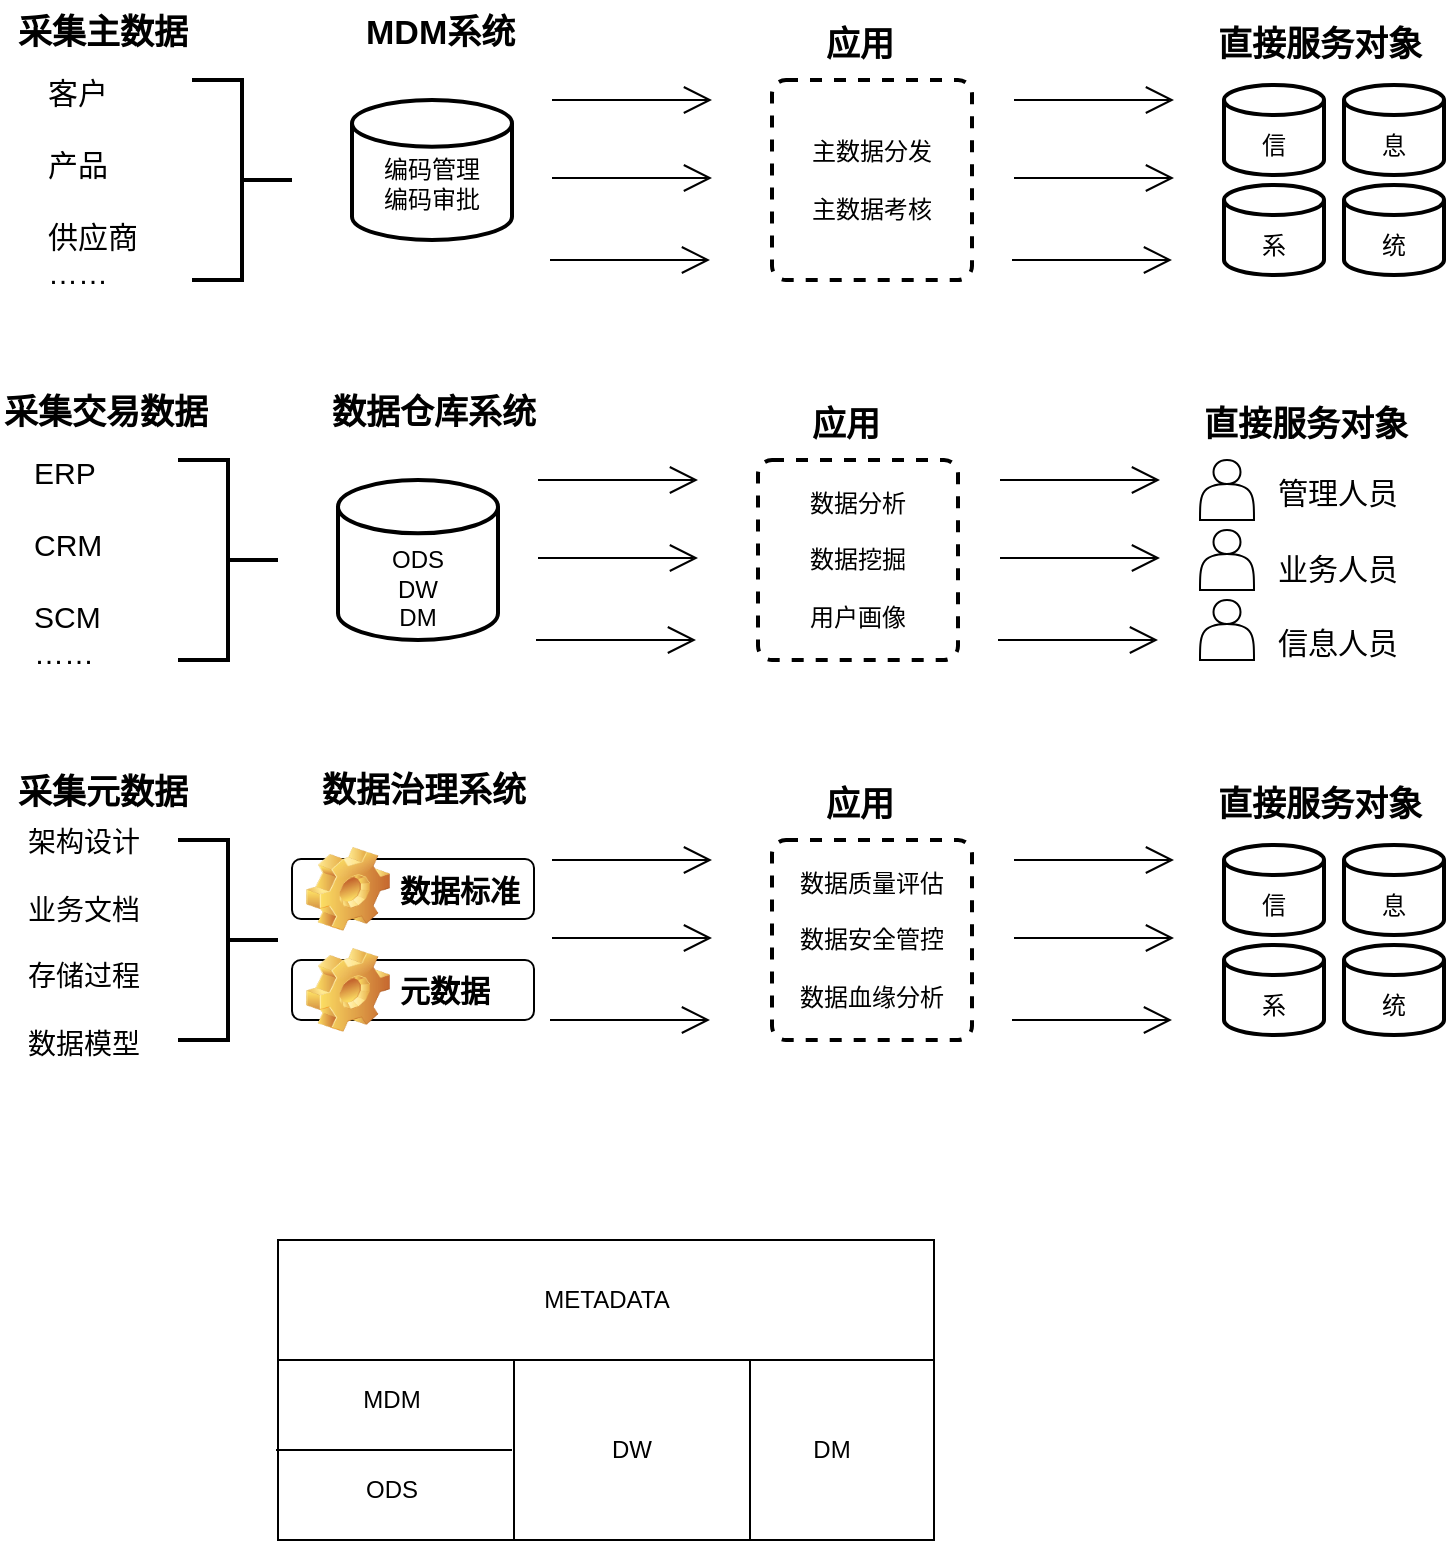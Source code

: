 <mxfile version="10.3.8" type="github"><diagram id="YJT4eeBXhLIPx0sxs8jN" name="ç¬¬ 1 é¡µ"><mxGraphModel dx="1394" dy="796" grid="1" gridSize="10" guides="1" tooltips="1" connect="1" arrows="1" fold="1" page="1" pageScale="1" pageWidth="827" pageHeight="1169" math="0" shadow="0"><root><mxCell id="0"/><mxCell id="1" parent="0"/><mxCell id="mBhCgGtgcX61VsBk0CKP-1" value="" style="strokeWidth=2;html=1;shape=mxgraph.flowchart.annotation_2;align=left;rotation=180;" parent="1" vertex="1"><mxGeometry x="149" y="110" width="50" height="100" as="geometry"/></mxCell><mxCell id="mBhCgGtgcX61VsBk0CKP-2" value="&lt;b&gt;&lt;font style=&quot;font-size: 17px&quot;&gt;采集主数据&lt;/font&gt;&lt;/b&gt;" style="text;html=1;resizable=0;points=[];autosize=1;align=left;verticalAlign=top;spacingTop=-4;" parent="1" vertex="1"><mxGeometry x="60" y="74" width="100" height="20" as="geometry"/></mxCell><mxCell id="mBhCgGtgcX61VsBk0CKP-3" value="&lt;font style=&quot;font-size: 15px&quot;&gt;客户&lt;br&gt;&lt;br&gt;产品&lt;br&gt;&lt;br&gt;供应商&lt;br&gt;……&lt;br&gt;&lt;/font&gt;&lt;br&gt;" style="text;html=1;resizable=0;points=[];autosize=1;align=left;verticalAlign=top;spacingTop=-4;" parent="1" vertex="1"><mxGeometry x="75" y="105" width="60" height="110" as="geometry"/></mxCell><mxCell id="mBhCgGtgcX61VsBk0CKP-4" value="&lt;br&gt;编码管理&lt;br&gt;编码审批&lt;br&gt;" style="strokeWidth=2;html=1;shape=mxgraph.flowchart.database;whiteSpace=wrap;" parent="1" vertex="1"><mxGeometry x="229" y="120" width="80" height="70" as="geometry"/></mxCell><mxCell id="mBhCgGtgcX61VsBk0CKP-5" value="&lt;b&gt;&lt;font style=&quot;font-size: 17px&quot;&gt;MDM系统&lt;/font&gt;&lt;/b&gt;" style="text;html=1;" parent="1" vertex="1"><mxGeometry x="234" y="70" width="90" height="30" as="geometry"/></mxCell><mxCell id="mBhCgGtgcX61VsBk0CKP-7" value="" style="endArrow=open;endFill=1;endSize=12;html=1;" parent="1" edge="1"><mxGeometry width="160" relative="1" as="geometry"><mxPoint x="329" y="120" as="sourcePoint"/><mxPoint x="409" y="120" as="targetPoint"/></mxGeometry></mxCell><mxCell id="mBhCgGtgcX61VsBk0CKP-8" value="" style="endArrow=open;endFill=1;endSize=12;html=1;" parent="1" edge="1"><mxGeometry width="160" relative="1" as="geometry"><mxPoint x="329" y="159" as="sourcePoint"/><mxPoint x="409" y="159" as="targetPoint"/></mxGeometry></mxCell><mxCell id="mBhCgGtgcX61VsBk0CKP-9" value="" style="endArrow=open;endFill=1;endSize=12;html=1;" parent="1" edge="1"><mxGeometry width="160" relative="1" as="geometry"><mxPoint x="328" y="200" as="sourcePoint"/><mxPoint x="408" y="200" as="targetPoint"/></mxGeometry></mxCell><mxCell id="mBhCgGtgcX61VsBk0CKP-10" value="主数据分发&lt;br&gt;&lt;br&gt;主数据考核&lt;br&gt;" style="rounded=1;whiteSpace=wrap;html=1;absoluteArcSize=1;arcSize=14;strokeWidth=2;dashed=1;" parent="1" vertex="1"><mxGeometry x="439" y="110" width="100" height="100" as="geometry"/></mxCell><mxCell id="mBhCgGtgcX61VsBk0CKP-11" value="&lt;b&gt;&lt;font style=&quot;font-size: 17px&quot;&gt;应用&lt;/font&gt;&lt;/b&gt;" style="text;html=1;resizable=0;points=[];autosize=1;align=left;verticalAlign=top;spacingTop=-4;" parent="1" vertex="1"><mxGeometry x="464" y="80" width="50" height="20" as="geometry"/></mxCell><mxCell id="mBhCgGtgcX61VsBk0CKP-12" value="" style="endArrow=open;endFill=1;endSize=12;html=1;" parent="1" edge="1"><mxGeometry width="160" relative="1" as="geometry"><mxPoint x="560" y="120" as="sourcePoint"/><mxPoint x="640" y="120" as="targetPoint"/></mxGeometry></mxCell><mxCell id="mBhCgGtgcX61VsBk0CKP-13" value="" style="endArrow=open;endFill=1;endSize=12;html=1;" parent="1" edge="1"><mxGeometry width="160" relative="1" as="geometry"><mxPoint x="560" y="159" as="sourcePoint"/><mxPoint x="640" y="159" as="targetPoint"/></mxGeometry></mxCell><mxCell id="mBhCgGtgcX61VsBk0CKP-14" value="" style="endArrow=open;endFill=1;endSize=12;html=1;" parent="1" edge="1"><mxGeometry width="160" relative="1" as="geometry"><mxPoint x="559" y="200" as="sourcePoint"/><mxPoint x="639" y="200" as="targetPoint"/></mxGeometry></mxCell><mxCell id="mBhCgGtgcX61VsBk0CKP-16" value="&lt;br&gt;息" style="strokeWidth=2;html=1;shape=mxgraph.flowchart.database;whiteSpace=wrap;" parent="1" vertex="1"><mxGeometry x="725" y="112.5" width="50" height="45" as="geometry"/></mxCell><mxCell id="mBhCgGtgcX61VsBk0CKP-17" value="&lt;br&gt;信" style="strokeWidth=2;html=1;shape=mxgraph.flowchart.database;whiteSpace=wrap;" parent="1" vertex="1"><mxGeometry x="665" y="112.5" width="50" height="45" as="geometry"/></mxCell><mxCell id="mBhCgGtgcX61VsBk0CKP-19" value="&lt;br&gt;统" style="strokeWidth=2;html=1;shape=mxgraph.flowchart.database;whiteSpace=wrap;" parent="1" vertex="1"><mxGeometry x="725" y="162.5" width="50" height="45" as="geometry"/></mxCell><mxCell id="mBhCgGtgcX61VsBk0CKP-20" value="&lt;br&gt;系" style="strokeWidth=2;html=1;shape=mxgraph.flowchart.database;whiteSpace=wrap;" parent="1" vertex="1"><mxGeometry x="665" y="162.5" width="50" height="45" as="geometry"/></mxCell><mxCell id="mBhCgGtgcX61VsBk0CKP-22" value="&lt;b&gt;&lt;font style=&quot;font-size: 17px&quot;&gt;直接服务对象&lt;/font&gt;&lt;/b&gt;" style="text;html=1;resizable=0;points=[];autosize=1;align=left;verticalAlign=top;spacingTop=-4;" parent="1" vertex="1"><mxGeometry x="660" y="80" width="120" height="20" as="geometry"/></mxCell><mxCell id="mBhCgGtgcX61VsBk0CKP-26" value="" style="strokeWidth=2;html=1;shape=mxgraph.flowchart.annotation_2;align=left;rotation=180;" parent="1" vertex="1"><mxGeometry x="142" y="300" width="50" height="100" as="geometry"/></mxCell><mxCell id="mBhCgGtgcX61VsBk0CKP-27" value="&lt;b&gt;&lt;font style=&quot;font-size: 17px&quot;&gt;采集交易数据&lt;/font&gt;&lt;/b&gt;" style="text;html=1;resizable=0;points=[];autosize=1;align=left;verticalAlign=top;spacingTop=-4;" parent="1" vertex="1"><mxGeometry x="53" y="264" width="120" height="20" as="geometry"/></mxCell><mxCell id="mBhCgGtgcX61VsBk0CKP-28" value="&lt;font style=&quot;font-size: 15px&quot;&gt;ERP&lt;br&gt;&lt;br&gt;CRM&lt;br&gt;&lt;br&gt;SCM&lt;br&gt;……&lt;br&gt;&lt;/font&gt;&lt;br&gt;" style="text;html=1;resizable=0;points=[];autosize=1;align=left;verticalAlign=top;spacingTop=-4;" parent="1" vertex="1"><mxGeometry x="68" y="295" width="50" height="110" as="geometry"/></mxCell><mxCell id="mBhCgGtgcX61VsBk0CKP-29" value="&lt;br&gt;&lt;br&gt;ODS&lt;br&gt;DW&lt;br&gt;DM&lt;br&gt;" style="strokeWidth=2;html=1;shape=mxgraph.flowchart.database;whiteSpace=wrap;" parent="1" vertex="1"><mxGeometry x="222" y="310" width="80" height="80" as="geometry"/></mxCell><mxCell id="mBhCgGtgcX61VsBk0CKP-30" value="&lt;b&gt;&lt;font style=&quot;font-size: 17px&quot;&gt;数据仓库系统&lt;/font&gt;&lt;/b&gt;" style="text;html=1;" parent="1" vertex="1"><mxGeometry x="217" y="260" width="90" height="30" as="geometry"/></mxCell><mxCell id="mBhCgGtgcX61VsBk0CKP-31" value="" style="endArrow=open;endFill=1;endSize=12;html=1;" parent="1" edge="1"><mxGeometry width="160" relative="1" as="geometry"><mxPoint x="322" y="310" as="sourcePoint"/><mxPoint x="402" y="310" as="targetPoint"/></mxGeometry></mxCell><mxCell id="mBhCgGtgcX61VsBk0CKP-32" value="" style="endArrow=open;endFill=1;endSize=12;html=1;" parent="1" edge="1"><mxGeometry width="160" relative="1" as="geometry"><mxPoint x="322" y="349" as="sourcePoint"/><mxPoint x="402" y="349" as="targetPoint"/></mxGeometry></mxCell><mxCell id="mBhCgGtgcX61VsBk0CKP-33" value="" style="endArrow=open;endFill=1;endSize=12;html=1;" parent="1" edge="1"><mxGeometry width="160" relative="1" as="geometry"><mxPoint x="321" y="390" as="sourcePoint"/><mxPoint x="401" y="390" as="targetPoint"/></mxGeometry></mxCell><mxCell id="mBhCgGtgcX61VsBk0CKP-34" value="数据分析&lt;br&gt;&lt;br&gt;数据挖掘&lt;br&gt;&lt;br&gt;用户画像&lt;br&gt;" style="rounded=1;whiteSpace=wrap;html=1;absoluteArcSize=1;arcSize=14;strokeWidth=2;dashed=1;" parent="1" vertex="1"><mxGeometry x="432" y="300" width="100" height="100" as="geometry"/></mxCell><mxCell id="mBhCgGtgcX61VsBk0CKP-35" value="&lt;b&gt;&lt;font style=&quot;font-size: 17px&quot;&gt;应用&lt;/font&gt;&lt;/b&gt;" style="text;html=1;resizable=0;points=[];autosize=1;align=left;verticalAlign=top;spacingTop=-4;" parent="1" vertex="1"><mxGeometry x="457" y="270" width="50" height="20" as="geometry"/></mxCell><mxCell id="mBhCgGtgcX61VsBk0CKP-36" value="" style="endArrow=open;endFill=1;endSize=12;html=1;" parent="1" edge="1"><mxGeometry width="160" relative="1" as="geometry"><mxPoint x="553" y="310" as="sourcePoint"/><mxPoint x="633" y="310" as="targetPoint"/></mxGeometry></mxCell><mxCell id="mBhCgGtgcX61VsBk0CKP-37" value="" style="endArrow=open;endFill=1;endSize=12;html=1;" parent="1" edge="1"><mxGeometry width="160" relative="1" as="geometry"><mxPoint x="553" y="349" as="sourcePoint"/><mxPoint x="633" y="349" as="targetPoint"/></mxGeometry></mxCell><mxCell id="mBhCgGtgcX61VsBk0CKP-38" value="" style="endArrow=open;endFill=1;endSize=12;html=1;" parent="1" edge="1"><mxGeometry width="160" relative="1" as="geometry"><mxPoint x="552" y="390" as="sourcePoint"/><mxPoint x="632" y="390" as="targetPoint"/></mxGeometry></mxCell><mxCell id="mBhCgGtgcX61VsBk0CKP-43" value="&lt;b&gt;&lt;font style=&quot;font-size: 17px&quot;&gt;直接服务对象&lt;/font&gt;&lt;/b&gt;" style="text;html=1;resizable=0;points=[];autosize=1;align=left;verticalAlign=top;spacingTop=-4;" parent="1" vertex="1"><mxGeometry x="653" y="270" width="120" height="20" as="geometry"/></mxCell><mxCell id="mBhCgGtgcX61VsBk0CKP-44" value="" style="shape=actor;whiteSpace=wrap;html=1;fontFamily=Tahoma;fontSize=15;" parent="1" vertex="1"><mxGeometry x="653" y="300" width="27" height="30" as="geometry"/></mxCell><mxCell id="mBhCgGtgcX61VsBk0CKP-45" value="" style="shape=actor;whiteSpace=wrap;html=1;fontFamily=Tahoma;fontSize=15;" parent="1" vertex="1"><mxGeometry x="653" y="335" width="27" height="30" as="geometry"/></mxCell><mxCell id="mBhCgGtgcX61VsBk0CKP-46" value="" style="shape=actor;whiteSpace=wrap;html=1;fontFamily=Tahoma;fontSize=15;" parent="1" vertex="1"><mxGeometry x="653" y="370" width="27" height="30" as="geometry"/></mxCell><mxCell id="mBhCgGtgcX61VsBk0CKP-50" value="管理人员" style="text;html=1;resizable=0;points=[];autosize=1;align=left;verticalAlign=top;spacingTop=-4;fontSize=15;fontFamily=Tahoma;" parent="1" vertex="1"><mxGeometry x="690" y="305" width="80" height="20" as="geometry"/></mxCell><mxCell id="mBhCgGtgcX61VsBk0CKP-51" value="业务人员" style="text;html=1;resizable=0;points=[];autosize=1;align=left;verticalAlign=top;spacingTop=-4;fontSize=15;fontFamily=Tahoma;" parent="1" vertex="1"><mxGeometry x="690" y="342.5" width="80" height="20" as="geometry"/></mxCell><mxCell id="mBhCgGtgcX61VsBk0CKP-52" value="信息人员" style="text;html=1;resizable=0;points=[];autosize=1;align=left;verticalAlign=top;spacingTop=-4;fontSize=15;fontFamily=Tahoma;" parent="1" vertex="1"><mxGeometry x="690" y="380" width="80" height="20" as="geometry"/></mxCell><mxCell id="mBhCgGtgcX61VsBk0CKP-53" value="" style="strokeWidth=2;html=1;shape=mxgraph.flowchart.annotation_2;align=left;rotation=180;" parent="1" vertex="1"><mxGeometry x="142" y="490" width="50" height="100" as="geometry"/></mxCell><mxCell id="mBhCgGtgcX61VsBk0CKP-54" value="&lt;b&gt;&lt;font style=&quot;font-size: 17px&quot;&gt;采集元数据&lt;/font&gt;&lt;/b&gt;" style="text;html=1;resizable=0;points=[];autosize=1;align=left;verticalAlign=top;spacingTop=-4;" parent="1" vertex="1"><mxGeometry x="60" y="454" width="100" height="20" as="geometry"/></mxCell><mxCell id="mBhCgGtgcX61VsBk0CKP-55" value="&lt;font style=&quot;font-size: 14px&quot;&gt;&lt;font style=&quot;font-size: 14px&quot;&gt;架构设计&lt;br&gt;&lt;br&gt;业务文档&lt;br&gt;&lt;br&gt;存储过程&lt;br&gt;&lt;/font&gt;&lt;br&gt;数据模型&lt;/font&gt;&lt;br&gt;" style="text;html=1;resizable=0;points=[];autosize=1;align=left;verticalAlign=top;spacingTop=-4;" parent="1" vertex="1"><mxGeometry x="65" y="480" width="70" height="110" as="geometry"/></mxCell><mxCell id="mBhCgGtgcX61VsBk0CKP-57" value="&lt;b&gt;&lt;font style=&quot;font-size: 17px&quot;&gt;数据治理系统&lt;/font&gt;&lt;/b&gt;" style="text;html=1;" parent="1" vertex="1"><mxGeometry x="212" y="449" width="90" height="30" as="geometry"/></mxCell><mxCell id="mBhCgGtgcX61VsBk0CKP-58" value="" style="endArrow=open;endFill=1;endSize=12;html=1;" parent="1" edge="1"><mxGeometry width="160" relative="1" as="geometry"><mxPoint x="329" y="500" as="sourcePoint"/><mxPoint x="409" y="500" as="targetPoint"/></mxGeometry></mxCell><mxCell id="mBhCgGtgcX61VsBk0CKP-59" value="" style="endArrow=open;endFill=1;endSize=12;html=1;" parent="1" edge="1"><mxGeometry width="160" relative="1" as="geometry"><mxPoint x="329" y="539" as="sourcePoint"/><mxPoint x="409" y="539" as="targetPoint"/></mxGeometry></mxCell><mxCell id="mBhCgGtgcX61VsBk0CKP-60" value="" style="endArrow=open;endFill=1;endSize=12;html=1;" parent="1" edge="1"><mxGeometry width="160" relative="1" as="geometry"><mxPoint x="328" y="580" as="sourcePoint"/><mxPoint x="408" y="580" as="targetPoint"/></mxGeometry></mxCell><mxCell id="mBhCgGtgcX61VsBk0CKP-61" value="数据质量评估&lt;br&gt;&lt;br&gt;数据安全管控&lt;br&gt;&lt;br&gt;数据血缘分析&lt;br&gt;" style="rounded=1;whiteSpace=wrap;html=1;absoluteArcSize=1;arcSize=14;strokeWidth=2;dashed=1;" parent="1" vertex="1"><mxGeometry x="439" y="490" width="100" height="100" as="geometry"/></mxCell><mxCell id="mBhCgGtgcX61VsBk0CKP-62" value="&lt;b&gt;&lt;font style=&quot;font-size: 17px&quot;&gt;应用&lt;/font&gt;&lt;/b&gt;" style="text;html=1;resizable=0;points=[];autosize=1;align=left;verticalAlign=top;spacingTop=-4;" parent="1" vertex="1"><mxGeometry x="464" y="460" width="50" height="20" as="geometry"/></mxCell><mxCell id="mBhCgGtgcX61VsBk0CKP-63" value="" style="endArrow=open;endFill=1;endSize=12;html=1;" parent="1" edge="1"><mxGeometry width="160" relative="1" as="geometry"><mxPoint x="560" y="500" as="sourcePoint"/><mxPoint x="640" y="500" as="targetPoint"/></mxGeometry></mxCell><mxCell id="mBhCgGtgcX61VsBk0CKP-64" value="" style="endArrow=open;endFill=1;endSize=12;html=1;" parent="1" edge="1"><mxGeometry width="160" relative="1" as="geometry"><mxPoint x="560" y="539" as="sourcePoint"/><mxPoint x="640" y="539" as="targetPoint"/></mxGeometry></mxCell><mxCell id="mBhCgGtgcX61VsBk0CKP-65" value="" style="endArrow=open;endFill=1;endSize=12;html=1;" parent="1" edge="1"><mxGeometry width="160" relative="1" as="geometry"><mxPoint x="559" y="580" as="sourcePoint"/><mxPoint x="639" y="580" as="targetPoint"/></mxGeometry></mxCell><mxCell id="mBhCgGtgcX61VsBk0CKP-66" value="&lt;br&gt;息" style="strokeWidth=2;html=1;shape=mxgraph.flowchart.database;whiteSpace=wrap;" parent="1" vertex="1"><mxGeometry x="725" y="492.5" width="50" height="45" as="geometry"/></mxCell><mxCell id="mBhCgGtgcX61VsBk0CKP-67" value="&lt;br&gt;信" style="strokeWidth=2;html=1;shape=mxgraph.flowchart.database;whiteSpace=wrap;" parent="1" vertex="1"><mxGeometry x="665" y="492.5" width="50" height="45" as="geometry"/></mxCell><mxCell id="mBhCgGtgcX61VsBk0CKP-68" value="&lt;br&gt;统" style="strokeWidth=2;html=1;shape=mxgraph.flowchart.database;whiteSpace=wrap;" parent="1" vertex="1"><mxGeometry x="725" y="542.5" width="50" height="45" as="geometry"/></mxCell><mxCell id="mBhCgGtgcX61VsBk0CKP-69" value="&lt;br&gt;系" style="strokeWidth=2;html=1;shape=mxgraph.flowchart.database;whiteSpace=wrap;" parent="1" vertex="1"><mxGeometry x="665" y="542.5" width="50" height="45" as="geometry"/></mxCell><mxCell id="mBhCgGtgcX61VsBk0CKP-70" value="&lt;b&gt;&lt;font style=&quot;font-size: 17px&quot;&gt;直接服务对象&lt;/font&gt;&lt;/b&gt;" style="text;html=1;resizable=0;points=[];autosize=1;align=left;verticalAlign=top;spacingTop=-4;" parent="1" vertex="1"><mxGeometry x="660" y="460" width="120" height="20" as="geometry"/></mxCell><mxCell id="mBhCgGtgcX61VsBk0CKP-85" value="数据标准" style="label;whiteSpace=wrap;html=1;image=img/clipart/Gear_128x128.png;fontFamily=Tahoma;fontSize=15;" parent="1" vertex="1"><mxGeometry x="199" y="499.5" width="121" height="30" as="geometry"/></mxCell><mxCell id="mBhCgGtgcX61VsBk0CKP-88" value="元数据" style="label;whiteSpace=wrap;html=1;image=img/clipart/Gear_128x128.png;fontFamily=Tahoma;fontSize=15;" parent="1" vertex="1"><mxGeometry x="199" y="550" width="121" height="30" as="geometry"/></mxCell><mxCell id="4Mm4o4tVrEgXl0s0ZSZA-1" value="" style="verticalLabelPosition=bottom;verticalAlign=top;html=1;shape=mxgraph.basic.rect;fillColor=#ffffff;fillColor2=none;strokeColor=#000000;strokeWidth=1;size=20;indent=5;" vertex="1" parent="1"><mxGeometry x="192" y="750" width="328" height="90" as="geometry"/></mxCell><mxCell id="4Mm4o4tVrEgXl0s0ZSZA-2" value="" style="shape=partialRectangle;whiteSpace=wrap;html=1;top=0;bottom=0;fillColor=none;" vertex="1" parent="1"><mxGeometry x="310" y="750" width="118" height="90" as="geometry"/></mxCell><mxCell id="4Mm4o4tVrEgXl0s0ZSZA-3" value="ODS" style="text;html=1;strokeColor=none;fillColor=none;align=center;verticalAlign=middle;whiteSpace=wrap;rounded=0;" vertex="1" parent="1"><mxGeometry x="229" y="805" width="40" height="20" as="geometry"/></mxCell><mxCell id="4Mm4o4tVrEgXl0s0ZSZA-5" value="MDM" style="text;html=1;strokeColor=none;fillColor=none;align=center;verticalAlign=middle;whiteSpace=wrap;rounded=0;" vertex="1" parent="1"><mxGeometry x="229" y="760" width="40" height="20" as="geometry"/></mxCell><mxCell id="4Mm4o4tVrEgXl0s0ZSZA-6" value="DW" style="text;html=1;strokeColor=none;fillColor=none;align=center;verticalAlign=middle;whiteSpace=wrap;rounded=0;" vertex="1" parent="1"><mxGeometry x="349" y="785" width="40" height="20" as="geometry"/></mxCell><mxCell id="4Mm4o4tVrEgXl0s0ZSZA-8" value="" style="line;strokeWidth=1;html=1;" vertex="1" parent="1"><mxGeometry x="191" y="790" width="118" height="10" as="geometry"/></mxCell><mxCell id="4Mm4o4tVrEgXl0s0ZSZA-10" value="DM" style="text;html=1;strokeColor=none;fillColor=none;align=center;verticalAlign=middle;whiteSpace=wrap;rounded=0;" vertex="1" parent="1"><mxGeometry x="449" y="785" width="40" height="20" as="geometry"/></mxCell><mxCell id="4Mm4o4tVrEgXl0s0ZSZA-11" value="METADATA" style="verticalLabelPosition=middle;verticalAlign=middle;html=1;shape=mxgraph.basic.rect;fillColor=#ffffff;fillColor2=none;strokeColor=#000000;strokeWidth=1;size=20;indent=5;labelPosition=center;align=center;" vertex="1" parent="1"><mxGeometry x="192" y="690" width="328" height="60" as="geometry"/></mxCell></root></mxGraphModel></diagram></mxfile>